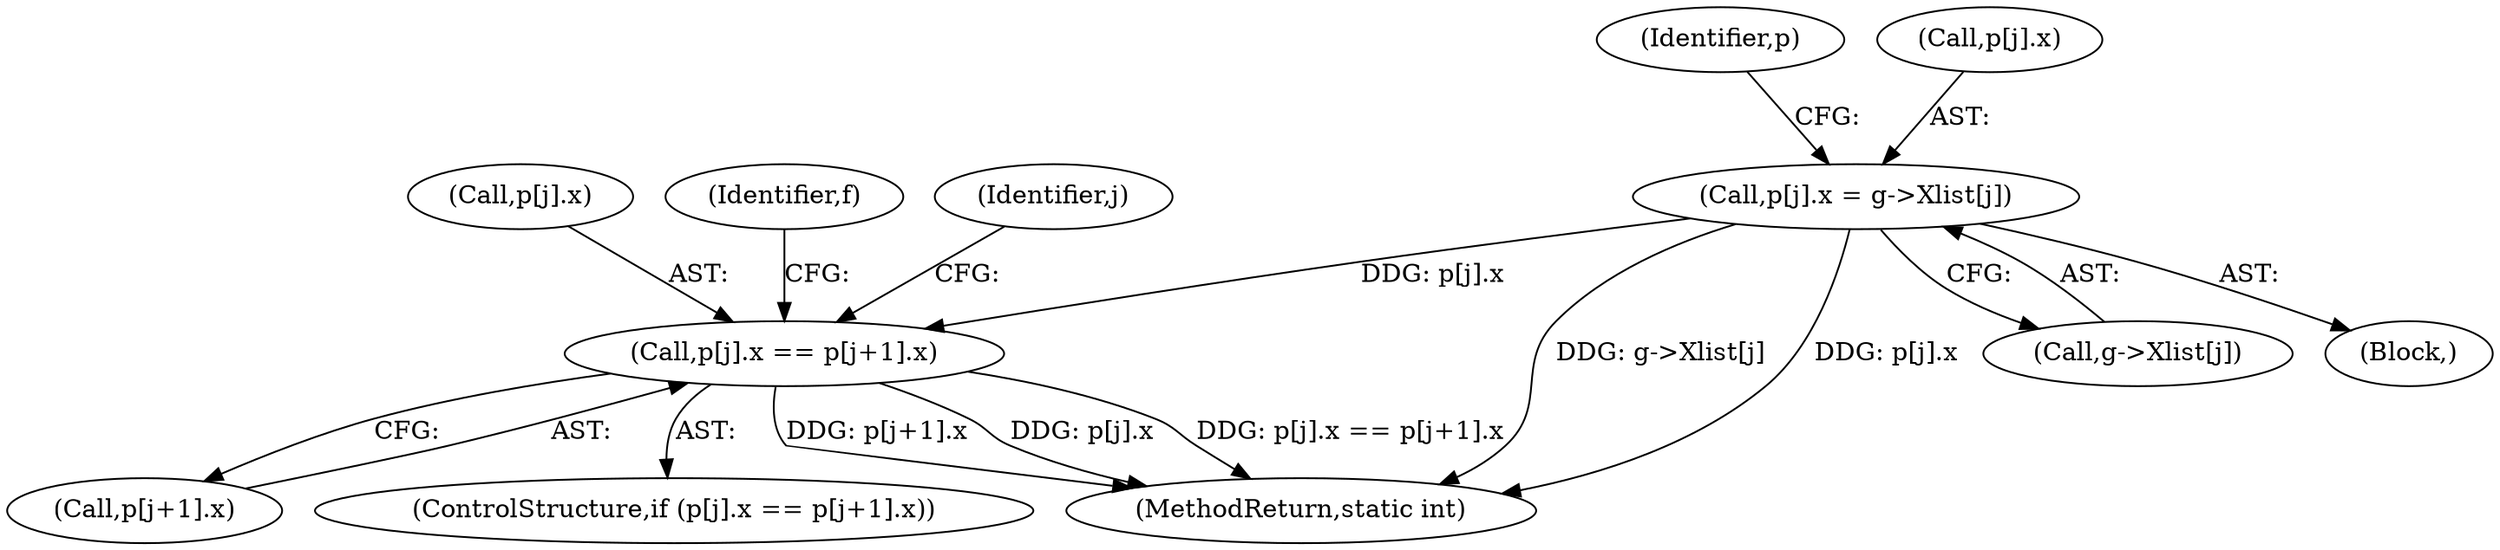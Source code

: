 digraph "0_stb_98fdfc6df88b1e34a736d5e126e6c8139c8de1a6_2@array" {
"1002279" [label="(Call,p[j].x == p[j+1].x)"];
"1002237" [label="(Call,p[j].x = g->Xlist[j])"];
"1002251" [label="(Identifier,p)"];
"1002243" [label="(Call,g->Xlist[j])"];
"1002280" [label="(Call,p[j].x)"];
"1002294" [label="(Identifier,f)"];
"1002277" [label="(Identifier,j)"];
"1002285" [label="(Call,p[j+1].x)"];
"1002278" [label="(ControlStructure,if (p[j].x == p[j+1].x))"];
"1002236" [label="(Block,)"];
"1002237" [label="(Call,p[j].x = g->Xlist[j])"];
"1002279" [label="(Call,p[j].x == p[j+1].x)"];
"1002238" [label="(Call,p[j].x)"];
"1003688" [label="(MethodReturn,static int)"];
"1002279" -> "1002278"  [label="AST: "];
"1002279" -> "1002285"  [label="CFG: "];
"1002280" -> "1002279"  [label="AST: "];
"1002285" -> "1002279"  [label="AST: "];
"1002294" -> "1002279"  [label="CFG: "];
"1002277" -> "1002279"  [label="CFG: "];
"1002279" -> "1003688"  [label="DDG: p[j+1].x"];
"1002279" -> "1003688"  [label="DDG: p[j].x"];
"1002279" -> "1003688"  [label="DDG: p[j].x == p[j+1].x"];
"1002237" -> "1002279"  [label="DDG: p[j].x"];
"1002237" -> "1002236"  [label="AST: "];
"1002237" -> "1002243"  [label="CFG: "];
"1002238" -> "1002237"  [label="AST: "];
"1002243" -> "1002237"  [label="AST: "];
"1002251" -> "1002237"  [label="CFG: "];
"1002237" -> "1003688"  [label="DDG: g->Xlist[j]"];
"1002237" -> "1003688"  [label="DDG: p[j].x"];
}
